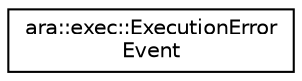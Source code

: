 digraph "Graphical Class Hierarchy"
{
 // LATEX_PDF_SIZE
  edge [fontname="Helvetica",fontsize="10",labelfontname="Helvetica",labelfontsize="10"];
  node [fontname="Helvetica",fontsize="10",shape=record];
  rankdir="LR";
  Node0 [label="ara::exec::ExecutionError\lEvent",height=0.2,width=0.4,color="black", fillcolor="white", style="filled",URL="$structara_1_1exec_1_1ExecutionErrorEvent.html",tooltip=" "];
}
